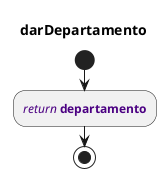 @startuml
title darDepartamento
start
:<color:INDIGO><i>return</i></color> <color:INDIGO><b>departamento</b></color>;
stop
@enduml
